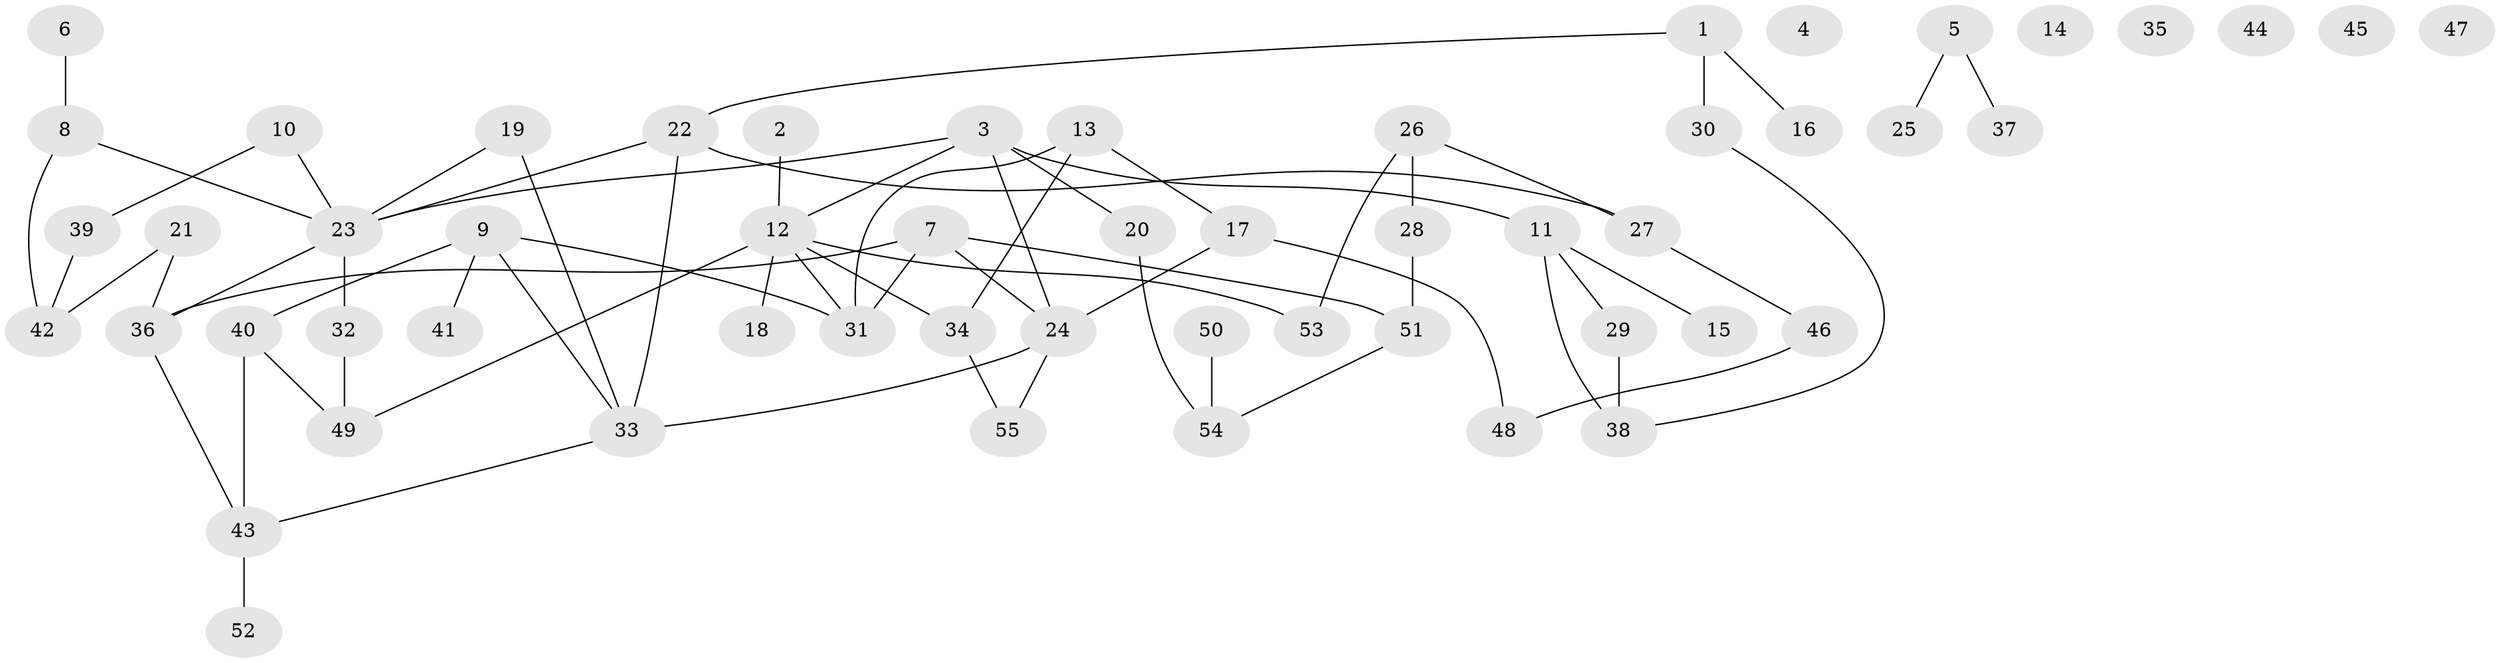 // coarse degree distribution, {2: 0.1, 6: 0.2, 4: 0.3, 1: 0.4}
// Generated by graph-tools (version 1.1) at 2025/48/03/04/25 22:48:16]
// undirected, 55 vertices, 67 edges
graph export_dot {
  node [color=gray90,style=filled];
  1;
  2;
  3;
  4;
  5;
  6;
  7;
  8;
  9;
  10;
  11;
  12;
  13;
  14;
  15;
  16;
  17;
  18;
  19;
  20;
  21;
  22;
  23;
  24;
  25;
  26;
  27;
  28;
  29;
  30;
  31;
  32;
  33;
  34;
  35;
  36;
  37;
  38;
  39;
  40;
  41;
  42;
  43;
  44;
  45;
  46;
  47;
  48;
  49;
  50;
  51;
  52;
  53;
  54;
  55;
  1 -- 16;
  1 -- 22;
  1 -- 30;
  2 -- 12;
  3 -- 11;
  3 -- 12;
  3 -- 20;
  3 -- 23;
  3 -- 24;
  5 -- 25;
  5 -- 37;
  6 -- 8;
  7 -- 24;
  7 -- 31;
  7 -- 36;
  7 -- 51;
  8 -- 23;
  8 -- 42;
  9 -- 31;
  9 -- 33;
  9 -- 40;
  9 -- 41;
  10 -- 23;
  10 -- 39;
  11 -- 15;
  11 -- 29;
  11 -- 38;
  12 -- 18;
  12 -- 31;
  12 -- 34;
  12 -- 49;
  12 -- 53;
  13 -- 17;
  13 -- 31;
  13 -- 34;
  17 -- 24;
  17 -- 48;
  19 -- 23;
  19 -- 33;
  20 -- 54;
  21 -- 36;
  21 -- 42;
  22 -- 23;
  22 -- 27;
  22 -- 33;
  23 -- 32;
  23 -- 36;
  24 -- 33;
  24 -- 55;
  26 -- 27;
  26 -- 28;
  26 -- 53;
  27 -- 46;
  28 -- 51;
  29 -- 38;
  30 -- 38;
  32 -- 49;
  33 -- 43;
  34 -- 55;
  36 -- 43;
  39 -- 42;
  40 -- 43;
  40 -- 49;
  43 -- 52;
  46 -- 48;
  50 -- 54;
  51 -- 54;
}
